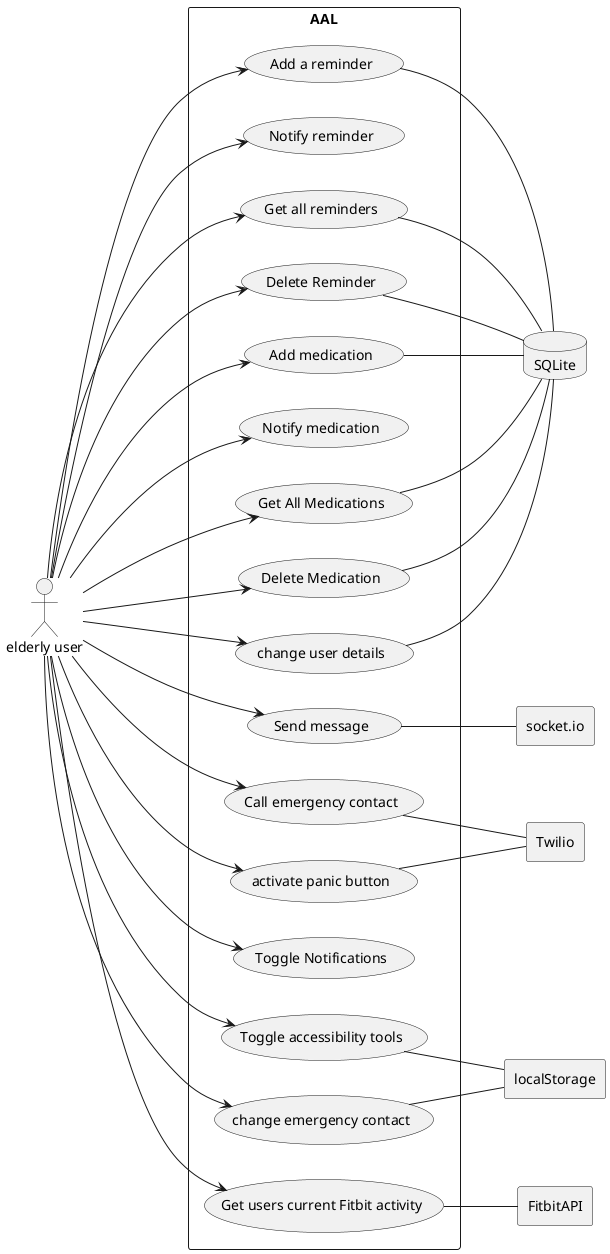 @startuml AAL-living UseCases

:elderly user: as ElderlyUser

rectangle "AAL" as AAL {
  left to right direction

ElderlyUser ---> (Add a reminder)
ElderlyUser ---> (Notify reminder)
ElderlyUser ---> (Get all reminders)
ElderlyUser ---> (Delete Reminder)
ElderlyUser ---> (Add medication)
ElderlyUser --> (Notify medication)
ElderlyUser --> (Get All Medications)
ElderlyUser --> (Delete Medication)
ElderlyUser ---> (Call emergency contact)
ElderlyUser ---> (Send message)
ElderlyUser ---> (activate panic button)
ElderlyUser --> (change user details)
ElderlyUser --> (Toggle Notifications)
ElderlyUser ----> (Toggle accessibility tools)
ElderlyUser --> (change emergency contact)
ElderlyUser ---> (Get users current Fitbit activity)
}

rectangle "Twilio" as TwilioAPI
rectangle "FitbitAPI" as FitbitAPI
database "SQLite" as DB
rectangle "socket.io" as SocketIO
rectangle "localStorage" as localStorage

(activate panic button) -- TwilioAPI
(Call emergency contact) -- TwilioAPI
(Get users current Fitbit activity) -- FitbitAPI

(Add a reminder) -- DB
(Get all reminders) -- DB
(Delete Reminder) -- DB
(change emergency contact) -- localStorage
(Toggle accessibility tools) -- localStorage
(change user details) -- DB

(Add medication) -- DB
(Delete Medication) -- DB
(Get All Medications) -- DB

(Send message) -- SocketIO


@enduml
